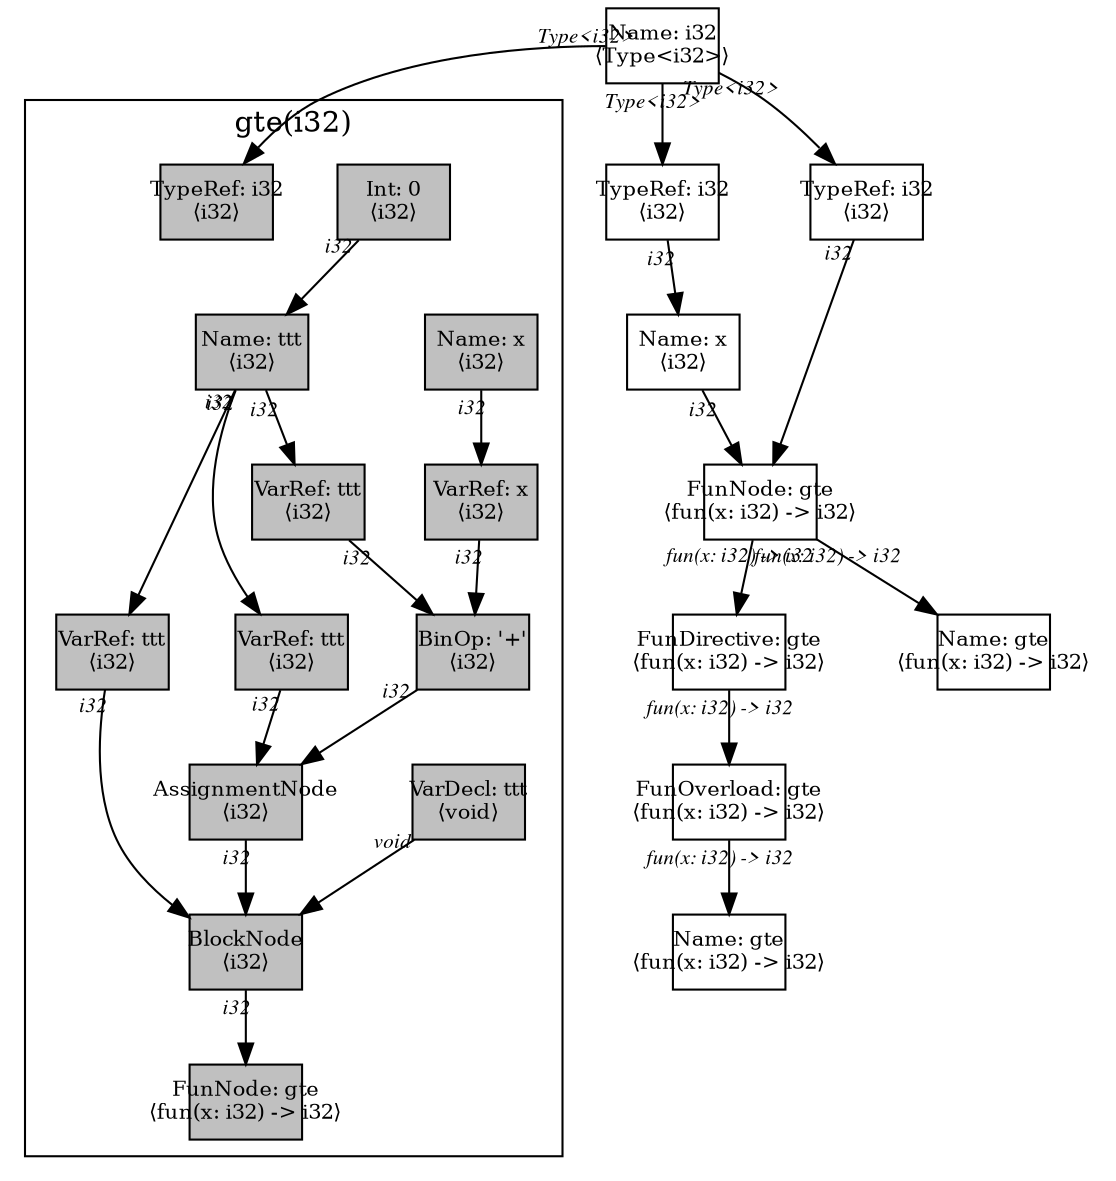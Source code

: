 digraph Document {
  node [shape=box,fixedsize=shape fontsize=10]
  1 [label="Name: i32\n⟨Type<i32>⟩", fillcolor=grey];
  2 [label="FunOverload: gte\n⟨fun(x: i32) -> i32⟩", fillcolor=grey];
  3 [label="FunDirective: gte\n⟨fun(x: i32) -> i32⟩", fillcolor=grey];
  4 [label="FunNode: gte\n⟨fun(x: i32) -> i32⟩", fillcolor=grey];
  5 [label="TypeRef: i32\n⟨i32⟩", fillcolor=grey];
  6 [label="Name: x\n⟨i32⟩", fillcolor=grey];
  7 [label="TypeRef: i32\n⟨i32⟩", fillcolor=grey];
  8 [label="Name: gte\n⟨fun(x: i32) -> i32⟩", fillcolor=grey];
  9 [label="Name: gte\n⟨fun(x: i32) -> i32⟩", fillcolor=grey];
  subgraph cluster0 {
    node [style=filled, fillcolor=grey];
    10 [label="Name: x\n⟨i32⟩", fillcolor=grey];
    11 [label="BlockNode\n⟨i32⟩", fillcolor=grey];
    12 [label="VarDecl: ttt\n⟨void⟩", fillcolor=grey];
    13 [label="Name: ttt\n⟨i32⟩", fillcolor=grey];
    14 [label="Int: 0\n⟨i32⟩", fillcolor=grey];
    15 [label="AssignmentNode\n⟨i32⟩", fillcolor=grey];
    16 [label="VarRef: ttt\n⟨i32⟩", fillcolor=grey];
    17 [label="BinOp: '+'\n⟨i32⟩", fillcolor=grey];
    18 [label="VarRef: ttt\n⟨i32⟩", fillcolor=grey];
    19 [label="VarRef: x\n⟨i32⟩", fillcolor=grey];
    20 [label="VarRef: ttt\n⟨i32⟩", fillcolor=grey];
    21 [label="FunNode: gte\n⟨fun(x: i32) -> i32⟩", fillcolor=grey];
    22 [label="TypeRef: i32\n⟨i32⟩", fillcolor=grey];
    10 -> 19[taillabel="i32" labeldistance="1" fontname="times  italic" fontsize = 10 color="black" ];
    11 -> 21[taillabel="i32" labeldistance="1" fontname="times  italic" fontsize = 10 color="black" ];
    12 -> 11[taillabel="void" labeldistance="1" fontname="times  italic" fontsize = 10 color="black" ];
    13 -> 16[taillabel="i32" labeldistance="1" fontname="times  italic" fontsize = 10 color="black" ];
    13 -> 18[taillabel="i32" labeldistance="1" fontname="times  italic" fontsize = 10 color="black" ];
    13 -> 20[taillabel="i32" labeldistance="1" fontname="times  italic" fontsize = 10 color="black" ];
    14 -> 13[taillabel="i32" labeldistance="1" fontname="times  italic" fontsize = 10 color="black" ];
    15 -> 11[taillabel="i32" labeldistance="1" fontname="times  italic" fontsize = 10 color="black" ];
    16 -> 15[taillabel="i32" labeldistance="1" fontname="times  italic" fontsize = 10 color="black" ];
    17 -> 15[taillabel="i32" labeldistance="1" fontname="times  italic" fontsize = 10 color="black" ];
    18 -> 17[taillabel="i32" labeldistance="1" fontname="times  italic" fontsize = 10 color="black" ];
    19 -> 17[taillabel="i32" labeldistance="1" fontname="times  italic" fontsize = 10 color="black" ];
    20 -> 11[taillabel="i32" labeldistance="1" fontname="times  italic" fontsize = 10 color="black" ];
  label = "gte(i32)";
}
  1 -> 5[taillabel="Type<i32>" labeldistance="1" fontname="times  italic" fontsize = 10 color="black" ];
  1 -> 7[taillabel="Type<i32>" labeldistance="1" fontname="times  italic" fontsize = 10 color="black" ];
  1 -> 22[taillabel="Type<i32>" labeldistance="1" fontname="times  italic" fontsize = 10 color="black" ];
  2 -> 9[taillabel="fun(x: i32) -> i32" labeldistance="1" fontname="times  italic" fontsize = 10 color="black" ];
  3 -> 2[taillabel="fun(x: i32) -> i32" labeldistance="1" fontname="times  italic" fontsize = 10 color="black" ];
  4 -> 8[taillabel="fun(x: i32) -> i32" labeldistance="1" fontname="times  italic" fontsize = 10 color="black" ];
  4 -> 3[taillabel="fun(x: i32) -> i32" labeldistance="1" fontname="times  italic" fontsize = 10 color="black" ];
  5 -> 6[taillabel="i32" labeldistance="1" fontname="times  italic" fontsize = 10 color="black" ];
  6 -> 4[taillabel="i32" labeldistance="1" fontname="times  italic" fontsize = 10 color="black" ];
  7 -> 4[taillabel="i32" labeldistance="1" fontname="times  italic" fontsize = 10 color="black" ];
  label="";
}
